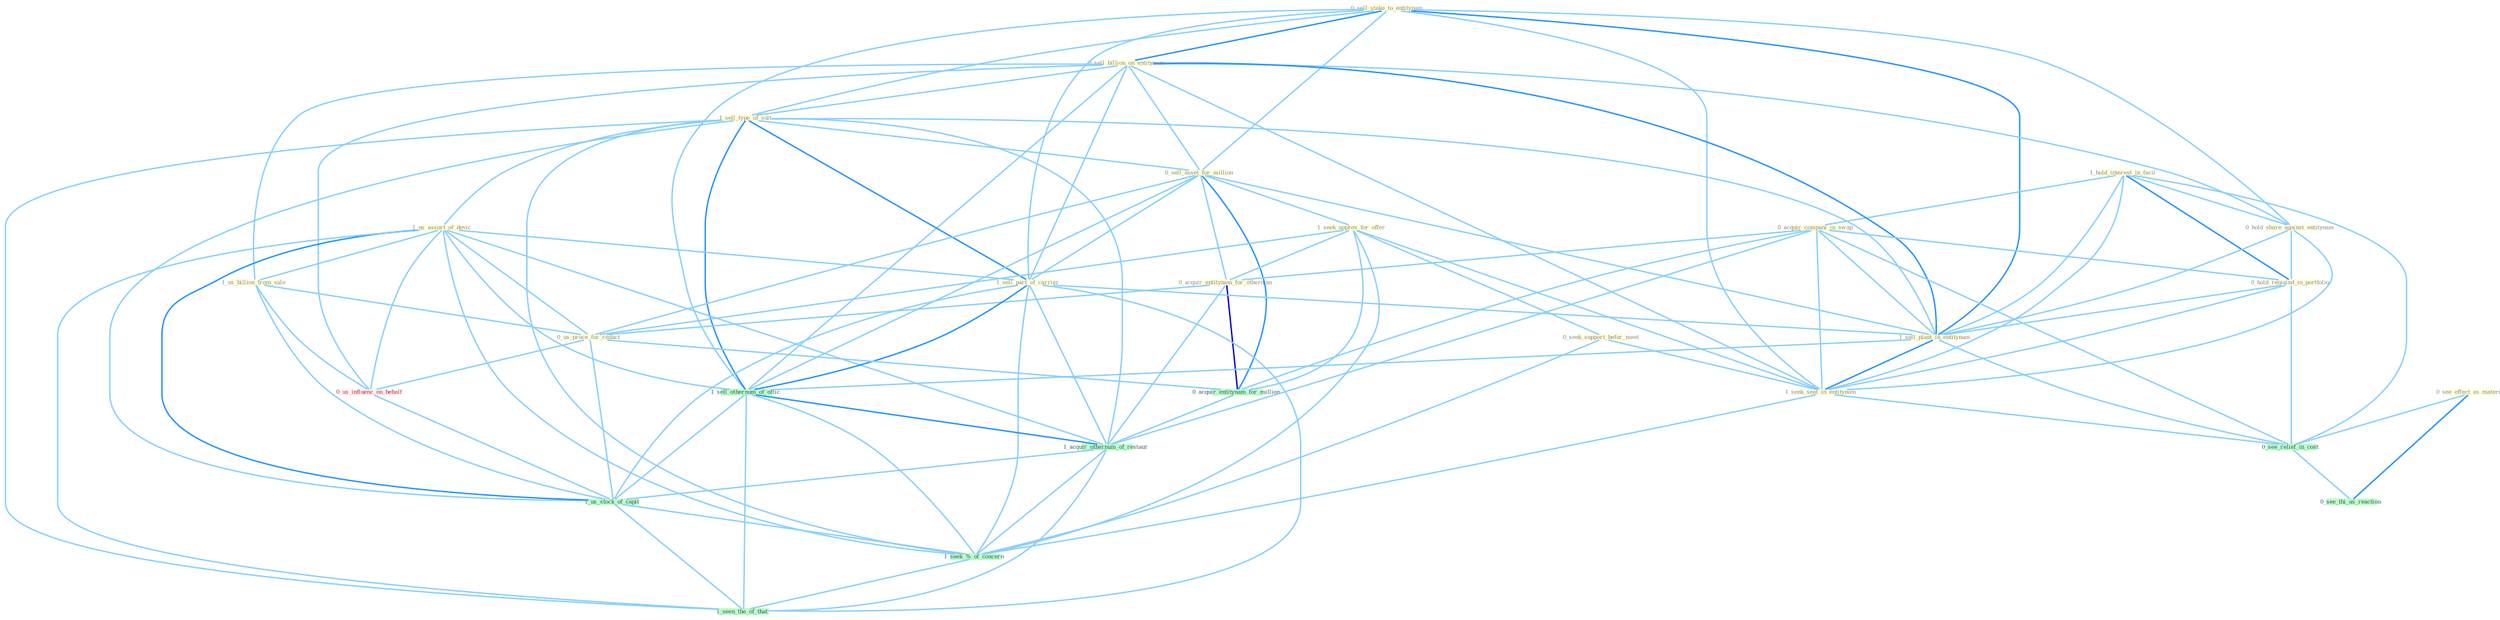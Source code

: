 Graph G{ 
    node
    [shape=polygon,style=filled,width=.5,height=.06,color="#BDFCC9",fixedsize=true,fontsize=4,
    fontcolor="#2f4f4f"];
    {node
    [color="#ffffe0", fontcolor="#8b7d6b"] "0_sell_stake_to_entitynam " "1_hold_interest_in_facil " "0_sell_billion_on_entitynam " "0_see_effect_as_materi " "1_sell_type_of_suit " "1_us_assort_of_devic " "0_sell_asset_for_million " "0_acquir_compani_in_swap " "0_hold_share_against_entitynam " "1_us_billion_from_sale " "1_seek_approv_for_offer " "0_acquir_entitynam_for_othernum " "1_sell_part_of_carrier " "0_seek_support_befor_meet " "0_hold_remaind_in_portfolio " "1_sell_plant_in_entitynam " "0_us_proce_for_reduct " "1_seek_seat_in_entitynam "}
{node [color="#fff0f5", fontcolor="#b22222"] "0_us_influenc_on_behalf "}
edge [color="#B0E2FF"];

	"0_sell_stake_to_entitynam " -- "0_sell_billion_on_entitynam " [w="2", color="#1e90ff" , len=0.8];
	"0_sell_stake_to_entitynam " -- "1_sell_type_of_suit " [w="1", color="#87cefa" ];
	"0_sell_stake_to_entitynam " -- "0_sell_asset_for_million " [w="1", color="#87cefa" ];
	"0_sell_stake_to_entitynam " -- "0_hold_share_against_entitynam " [w="1", color="#87cefa" ];
	"0_sell_stake_to_entitynam " -- "1_sell_part_of_carrier " [w="1", color="#87cefa" ];
	"0_sell_stake_to_entitynam " -- "1_sell_plant_in_entitynam " [w="2", color="#1e90ff" , len=0.8];
	"0_sell_stake_to_entitynam " -- "1_seek_seat_in_entitynam " [w="1", color="#87cefa" ];
	"0_sell_stake_to_entitynam " -- "1_sell_othernum_of_offic " [w="1", color="#87cefa" ];
	"1_hold_interest_in_facil " -- "0_acquir_compani_in_swap " [w="1", color="#87cefa" ];
	"1_hold_interest_in_facil " -- "0_hold_share_against_entitynam " [w="1", color="#87cefa" ];
	"1_hold_interest_in_facil " -- "0_hold_remaind_in_portfolio " [w="2", color="#1e90ff" , len=0.8];
	"1_hold_interest_in_facil " -- "1_sell_plant_in_entitynam " [w="1", color="#87cefa" ];
	"1_hold_interest_in_facil " -- "1_seek_seat_in_entitynam " [w="1", color="#87cefa" ];
	"1_hold_interest_in_facil " -- "0_see_relief_in_cost " [w="1", color="#87cefa" ];
	"0_sell_billion_on_entitynam " -- "1_sell_type_of_suit " [w="1", color="#87cefa" ];
	"0_sell_billion_on_entitynam " -- "0_sell_asset_for_million " [w="1", color="#87cefa" ];
	"0_sell_billion_on_entitynam " -- "0_hold_share_against_entitynam " [w="1", color="#87cefa" ];
	"0_sell_billion_on_entitynam " -- "1_us_billion_from_sale " [w="1", color="#87cefa" ];
	"0_sell_billion_on_entitynam " -- "1_sell_part_of_carrier " [w="1", color="#87cefa" ];
	"0_sell_billion_on_entitynam " -- "1_sell_plant_in_entitynam " [w="2", color="#1e90ff" , len=0.8];
	"0_sell_billion_on_entitynam " -- "1_seek_seat_in_entitynam " [w="1", color="#87cefa" ];
	"0_sell_billion_on_entitynam " -- "1_sell_othernum_of_offic " [w="1", color="#87cefa" ];
	"0_sell_billion_on_entitynam " -- "0_us_influenc_on_behalf " [w="1", color="#87cefa" ];
	"0_see_effect_as_materi " -- "0_see_relief_in_cost " [w="1", color="#87cefa" ];
	"0_see_effect_as_materi " -- "0_see_thi_as_reaction " [w="2", color="#1e90ff" , len=0.8];
	"1_sell_type_of_suit " -- "1_us_assort_of_devic " [w="1", color="#87cefa" ];
	"1_sell_type_of_suit " -- "0_sell_asset_for_million " [w="1", color="#87cefa" ];
	"1_sell_type_of_suit " -- "1_sell_part_of_carrier " [w="2", color="#1e90ff" , len=0.8];
	"1_sell_type_of_suit " -- "1_sell_plant_in_entitynam " [w="1", color="#87cefa" ];
	"1_sell_type_of_suit " -- "1_sell_othernum_of_offic " [w="2", color="#1e90ff" , len=0.8];
	"1_sell_type_of_suit " -- "1_acquir_othernum_of_restaur " [w="1", color="#87cefa" ];
	"1_sell_type_of_suit " -- "1_us_stock_of_capit " [w="1", color="#87cefa" ];
	"1_sell_type_of_suit " -- "1_seek_%_of_concern " [w="1", color="#87cefa" ];
	"1_sell_type_of_suit " -- "1_seen_the_of_that " [w="1", color="#87cefa" ];
	"1_us_assort_of_devic " -- "1_us_billion_from_sale " [w="1", color="#87cefa" ];
	"1_us_assort_of_devic " -- "1_sell_part_of_carrier " [w="1", color="#87cefa" ];
	"1_us_assort_of_devic " -- "0_us_proce_for_reduct " [w="1", color="#87cefa" ];
	"1_us_assort_of_devic " -- "1_sell_othernum_of_offic " [w="1", color="#87cefa" ];
	"1_us_assort_of_devic " -- "0_us_influenc_on_behalf " [w="1", color="#87cefa" ];
	"1_us_assort_of_devic " -- "1_acquir_othernum_of_restaur " [w="1", color="#87cefa" ];
	"1_us_assort_of_devic " -- "1_us_stock_of_capit " [w="2", color="#1e90ff" , len=0.8];
	"1_us_assort_of_devic " -- "1_seek_%_of_concern " [w="1", color="#87cefa" ];
	"1_us_assort_of_devic " -- "1_seen_the_of_that " [w="1", color="#87cefa" ];
	"0_sell_asset_for_million " -- "1_seek_approv_for_offer " [w="1", color="#87cefa" ];
	"0_sell_asset_for_million " -- "0_acquir_entitynam_for_othernum " [w="1", color="#87cefa" ];
	"0_sell_asset_for_million " -- "1_sell_part_of_carrier " [w="1", color="#87cefa" ];
	"0_sell_asset_for_million " -- "1_sell_plant_in_entitynam " [w="1", color="#87cefa" ];
	"0_sell_asset_for_million " -- "0_us_proce_for_reduct " [w="1", color="#87cefa" ];
	"0_sell_asset_for_million " -- "0_acquir_entitynam_for_million " [w="2", color="#1e90ff" , len=0.8];
	"0_sell_asset_for_million " -- "1_sell_othernum_of_offic " [w="1", color="#87cefa" ];
	"0_acquir_compani_in_swap " -- "0_acquir_entitynam_for_othernum " [w="1", color="#87cefa" ];
	"0_acquir_compani_in_swap " -- "0_hold_remaind_in_portfolio " [w="1", color="#87cefa" ];
	"0_acquir_compani_in_swap " -- "1_sell_plant_in_entitynam " [w="1", color="#87cefa" ];
	"0_acquir_compani_in_swap " -- "1_seek_seat_in_entitynam " [w="1", color="#87cefa" ];
	"0_acquir_compani_in_swap " -- "0_acquir_entitynam_for_million " [w="1", color="#87cefa" ];
	"0_acquir_compani_in_swap " -- "0_see_relief_in_cost " [w="1", color="#87cefa" ];
	"0_acquir_compani_in_swap " -- "1_acquir_othernum_of_restaur " [w="1", color="#87cefa" ];
	"0_hold_share_against_entitynam " -- "0_hold_remaind_in_portfolio " [w="1", color="#87cefa" ];
	"0_hold_share_against_entitynam " -- "1_sell_plant_in_entitynam " [w="1", color="#87cefa" ];
	"0_hold_share_against_entitynam " -- "1_seek_seat_in_entitynam " [w="1", color="#87cefa" ];
	"1_us_billion_from_sale " -- "0_us_proce_for_reduct " [w="1", color="#87cefa" ];
	"1_us_billion_from_sale " -- "0_us_influenc_on_behalf " [w="1", color="#87cefa" ];
	"1_us_billion_from_sale " -- "1_us_stock_of_capit " [w="1", color="#87cefa" ];
	"1_seek_approv_for_offer " -- "0_acquir_entitynam_for_othernum " [w="1", color="#87cefa" ];
	"1_seek_approv_for_offer " -- "0_seek_support_befor_meet " [w="1", color="#87cefa" ];
	"1_seek_approv_for_offer " -- "0_us_proce_for_reduct " [w="1", color="#87cefa" ];
	"1_seek_approv_for_offer " -- "1_seek_seat_in_entitynam " [w="1", color="#87cefa" ];
	"1_seek_approv_for_offer " -- "0_acquir_entitynam_for_million " [w="1", color="#87cefa" ];
	"1_seek_approv_for_offer " -- "1_seek_%_of_concern " [w="1", color="#87cefa" ];
	"0_acquir_entitynam_for_othernum " -- "0_us_proce_for_reduct " [w="1", color="#87cefa" ];
	"0_acquir_entitynam_for_othernum " -- "0_acquir_entitynam_for_million " [w="3", color="#0000cd" , len=0.6];
	"0_acquir_entitynam_for_othernum " -- "1_acquir_othernum_of_restaur " [w="1", color="#87cefa" ];
	"1_sell_part_of_carrier " -- "1_sell_plant_in_entitynam " [w="1", color="#87cefa" ];
	"1_sell_part_of_carrier " -- "1_sell_othernum_of_offic " [w="2", color="#1e90ff" , len=0.8];
	"1_sell_part_of_carrier " -- "1_acquir_othernum_of_restaur " [w="1", color="#87cefa" ];
	"1_sell_part_of_carrier " -- "1_us_stock_of_capit " [w="1", color="#87cefa" ];
	"1_sell_part_of_carrier " -- "1_seek_%_of_concern " [w="1", color="#87cefa" ];
	"1_sell_part_of_carrier " -- "1_seen_the_of_that " [w="1", color="#87cefa" ];
	"0_seek_support_befor_meet " -- "1_seek_seat_in_entitynam " [w="1", color="#87cefa" ];
	"0_seek_support_befor_meet " -- "1_seek_%_of_concern " [w="1", color="#87cefa" ];
	"0_hold_remaind_in_portfolio " -- "1_sell_plant_in_entitynam " [w="1", color="#87cefa" ];
	"0_hold_remaind_in_portfolio " -- "1_seek_seat_in_entitynam " [w="1", color="#87cefa" ];
	"0_hold_remaind_in_portfolio " -- "0_see_relief_in_cost " [w="1", color="#87cefa" ];
	"1_sell_plant_in_entitynam " -- "1_seek_seat_in_entitynam " [w="2", color="#1e90ff" , len=0.8];
	"1_sell_plant_in_entitynam " -- "1_sell_othernum_of_offic " [w="1", color="#87cefa" ];
	"1_sell_plant_in_entitynam " -- "0_see_relief_in_cost " [w="1", color="#87cefa" ];
	"0_us_proce_for_reduct " -- "0_acquir_entitynam_for_million " [w="1", color="#87cefa" ];
	"0_us_proce_for_reduct " -- "0_us_influenc_on_behalf " [w="1", color="#87cefa" ];
	"0_us_proce_for_reduct " -- "1_us_stock_of_capit " [w="1", color="#87cefa" ];
	"1_seek_seat_in_entitynam " -- "0_see_relief_in_cost " [w="1", color="#87cefa" ];
	"1_seek_seat_in_entitynam " -- "1_seek_%_of_concern " [w="1", color="#87cefa" ];
	"0_acquir_entitynam_for_million " -- "1_acquir_othernum_of_restaur " [w="1", color="#87cefa" ];
	"1_sell_othernum_of_offic " -- "1_acquir_othernum_of_restaur " [w="2", color="#1e90ff" , len=0.8];
	"1_sell_othernum_of_offic " -- "1_us_stock_of_capit " [w="1", color="#87cefa" ];
	"1_sell_othernum_of_offic " -- "1_seek_%_of_concern " [w="1", color="#87cefa" ];
	"1_sell_othernum_of_offic " -- "1_seen_the_of_that " [w="1", color="#87cefa" ];
	"0_us_influenc_on_behalf " -- "1_us_stock_of_capit " [w="1", color="#87cefa" ];
	"0_see_relief_in_cost " -- "0_see_thi_as_reaction " [w="1", color="#87cefa" ];
	"1_acquir_othernum_of_restaur " -- "1_us_stock_of_capit " [w="1", color="#87cefa" ];
	"1_acquir_othernum_of_restaur " -- "1_seek_%_of_concern " [w="1", color="#87cefa" ];
	"1_acquir_othernum_of_restaur " -- "1_seen_the_of_that " [w="1", color="#87cefa" ];
	"1_us_stock_of_capit " -- "1_seek_%_of_concern " [w="1", color="#87cefa" ];
	"1_us_stock_of_capit " -- "1_seen_the_of_that " [w="1", color="#87cefa" ];
	"1_seek_%_of_concern " -- "1_seen_the_of_that " [w="1", color="#87cefa" ];
}